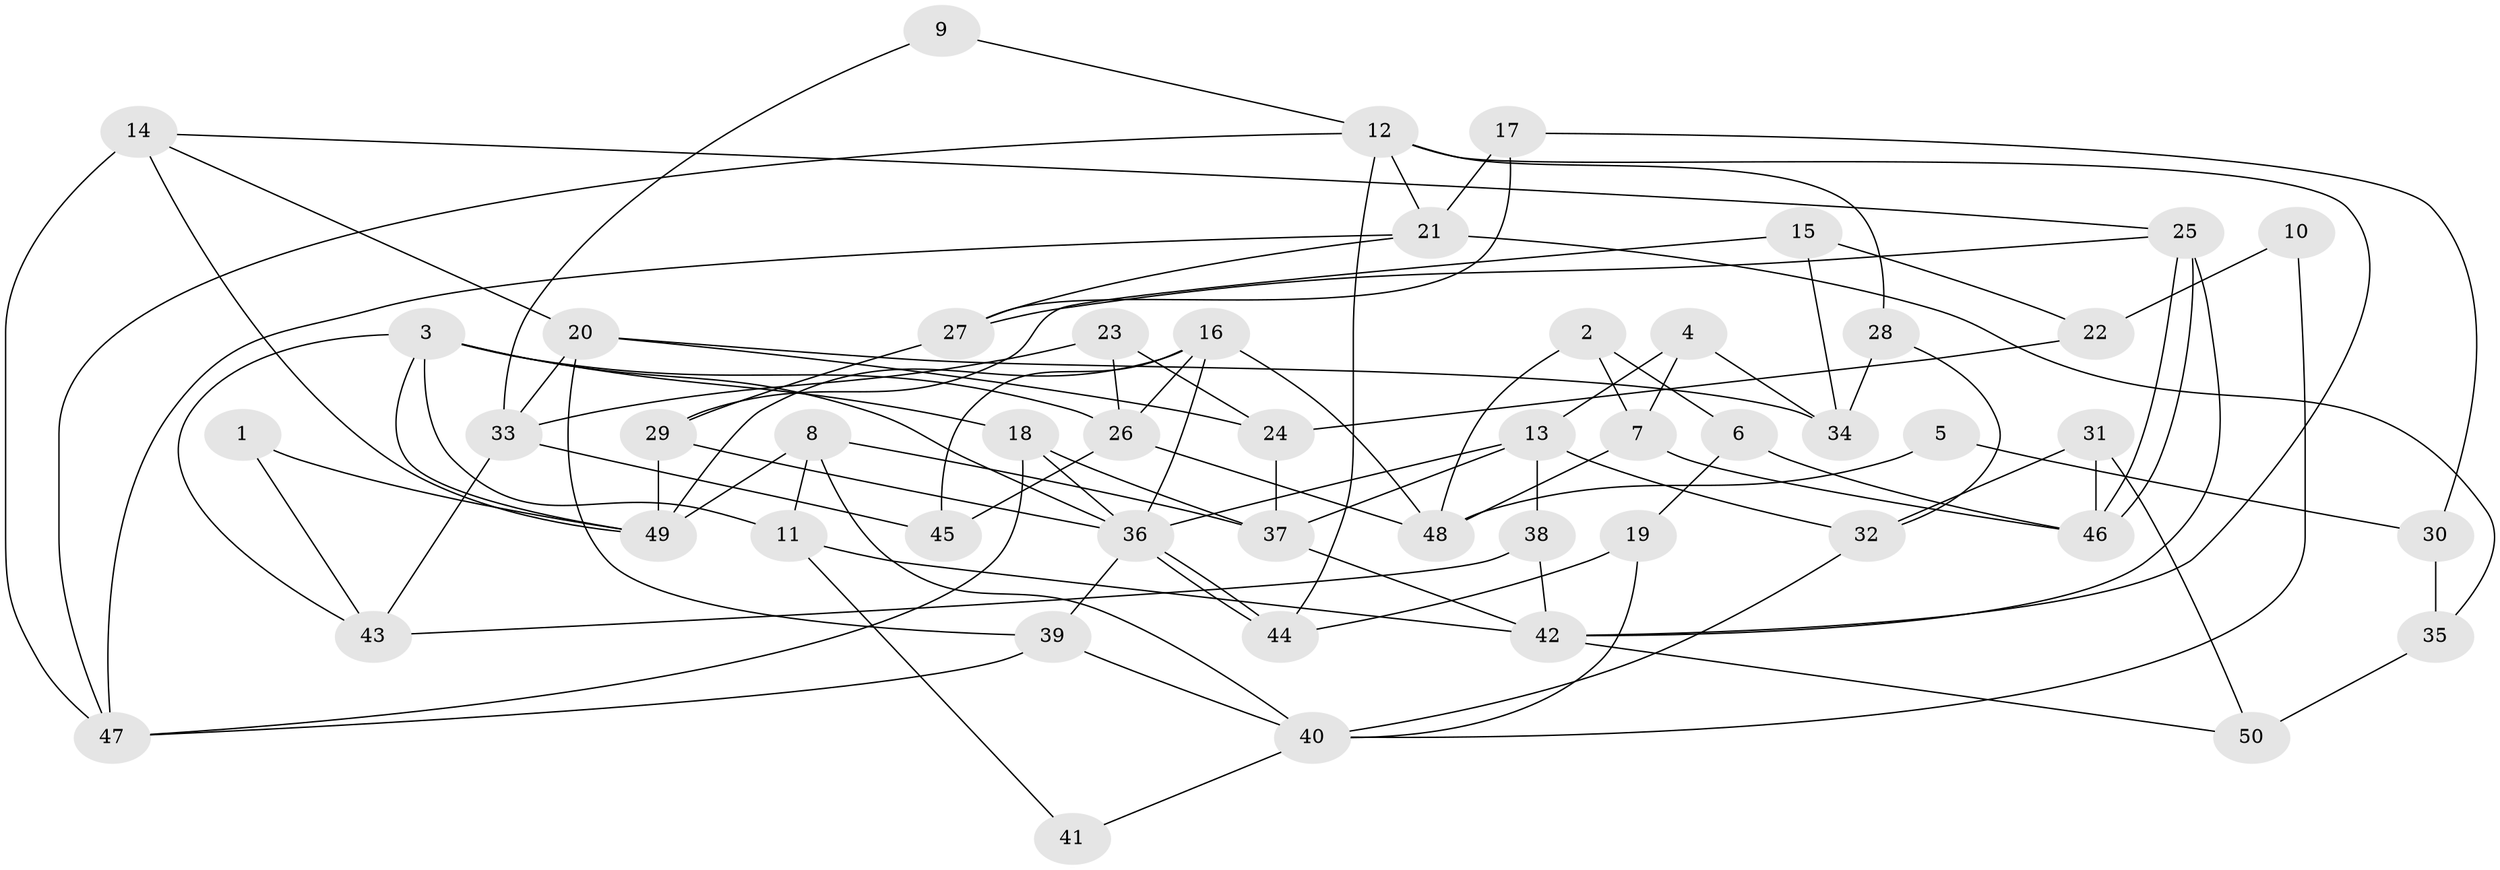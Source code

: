 // coarse degree distribution, {2: 0.08571428571428572, 3: 0.2857142857142857, 8: 0.08571428571428572, 5: 0.2571428571428571, 4: 0.11428571428571428, 10: 0.02857142857142857, 7: 0.05714285714285714, 6: 0.05714285714285714, 9: 0.02857142857142857}
// Generated by graph-tools (version 1.1) at 2025/52/02/27/25 19:52:03]
// undirected, 50 vertices, 100 edges
graph export_dot {
graph [start="1"]
  node [color=gray90,style=filled];
  1;
  2;
  3;
  4;
  5;
  6;
  7;
  8;
  9;
  10;
  11;
  12;
  13;
  14;
  15;
  16;
  17;
  18;
  19;
  20;
  21;
  22;
  23;
  24;
  25;
  26;
  27;
  28;
  29;
  30;
  31;
  32;
  33;
  34;
  35;
  36;
  37;
  38;
  39;
  40;
  41;
  42;
  43;
  44;
  45;
  46;
  47;
  48;
  49;
  50;
  1 -- 49;
  1 -- 43;
  2 -- 6;
  2 -- 48;
  2 -- 7;
  3 -- 18;
  3 -- 36;
  3 -- 11;
  3 -- 26;
  3 -- 43;
  3 -- 49;
  4 -- 13;
  4 -- 7;
  4 -- 34;
  5 -- 48;
  5 -- 30;
  6 -- 19;
  6 -- 46;
  7 -- 48;
  7 -- 46;
  8 -- 40;
  8 -- 37;
  8 -- 11;
  8 -- 49;
  9 -- 33;
  9 -- 12;
  10 -- 22;
  10 -- 40;
  11 -- 41;
  11 -- 42;
  12 -- 47;
  12 -- 42;
  12 -- 21;
  12 -- 28;
  12 -- 44;
  13 -- 36;
  13 -- 37;
  13 -- 32;
  13 -- 38;
  14 -- 25;
  14 -- 49;
  14 -- 20;
  14 -- 47;
  15 -- 34;
  15 -- 29;
  15 -- 22;
  16 -- 49;
  16 -- 26;
  16 -- 36;
  16 -- 45;
  16 -- 48;
  17 -- 21;
  17 -- 27;
  17 -- 30;
  18 -- 36;
  18 -- 47;
  18 -- 37;
  19 -- 40;
  19 -- 44;
  20 -- 24;
  20 -- 33;
  20 -- 34;
  20 -- 39;
  21 -- 47;
  21 -- 27;
  21 -- 35;
  22 -- 24;
  23 -- 33;
  23 -- 26;
  23 -- 24;
  24 -- 37;
  25 -- 27;
  25 -- 46;
  25 -- 46;
  25 -- 42;
  26 -- 45;
  26 -- 48;
  27 -- 29;
  28 -- 34;
  28 -- 32;
  29 -- 49;
  29 -- 36;
  30 -- 35;
  31 -- 46;
  31 -- 32;
  31 -- 50;
  32 -- 40;
  33 -- 43;
  33 -- 45;
  35 -- 50;
  36 -- 44;
  36 -- 44;
  36 -- 39;
  37 -- 42;
  38 -- 42;
  38 -- 43;
  39 -- 40;
  39 -- 47;
  40 -- 41;
  42 -- 50;
}

